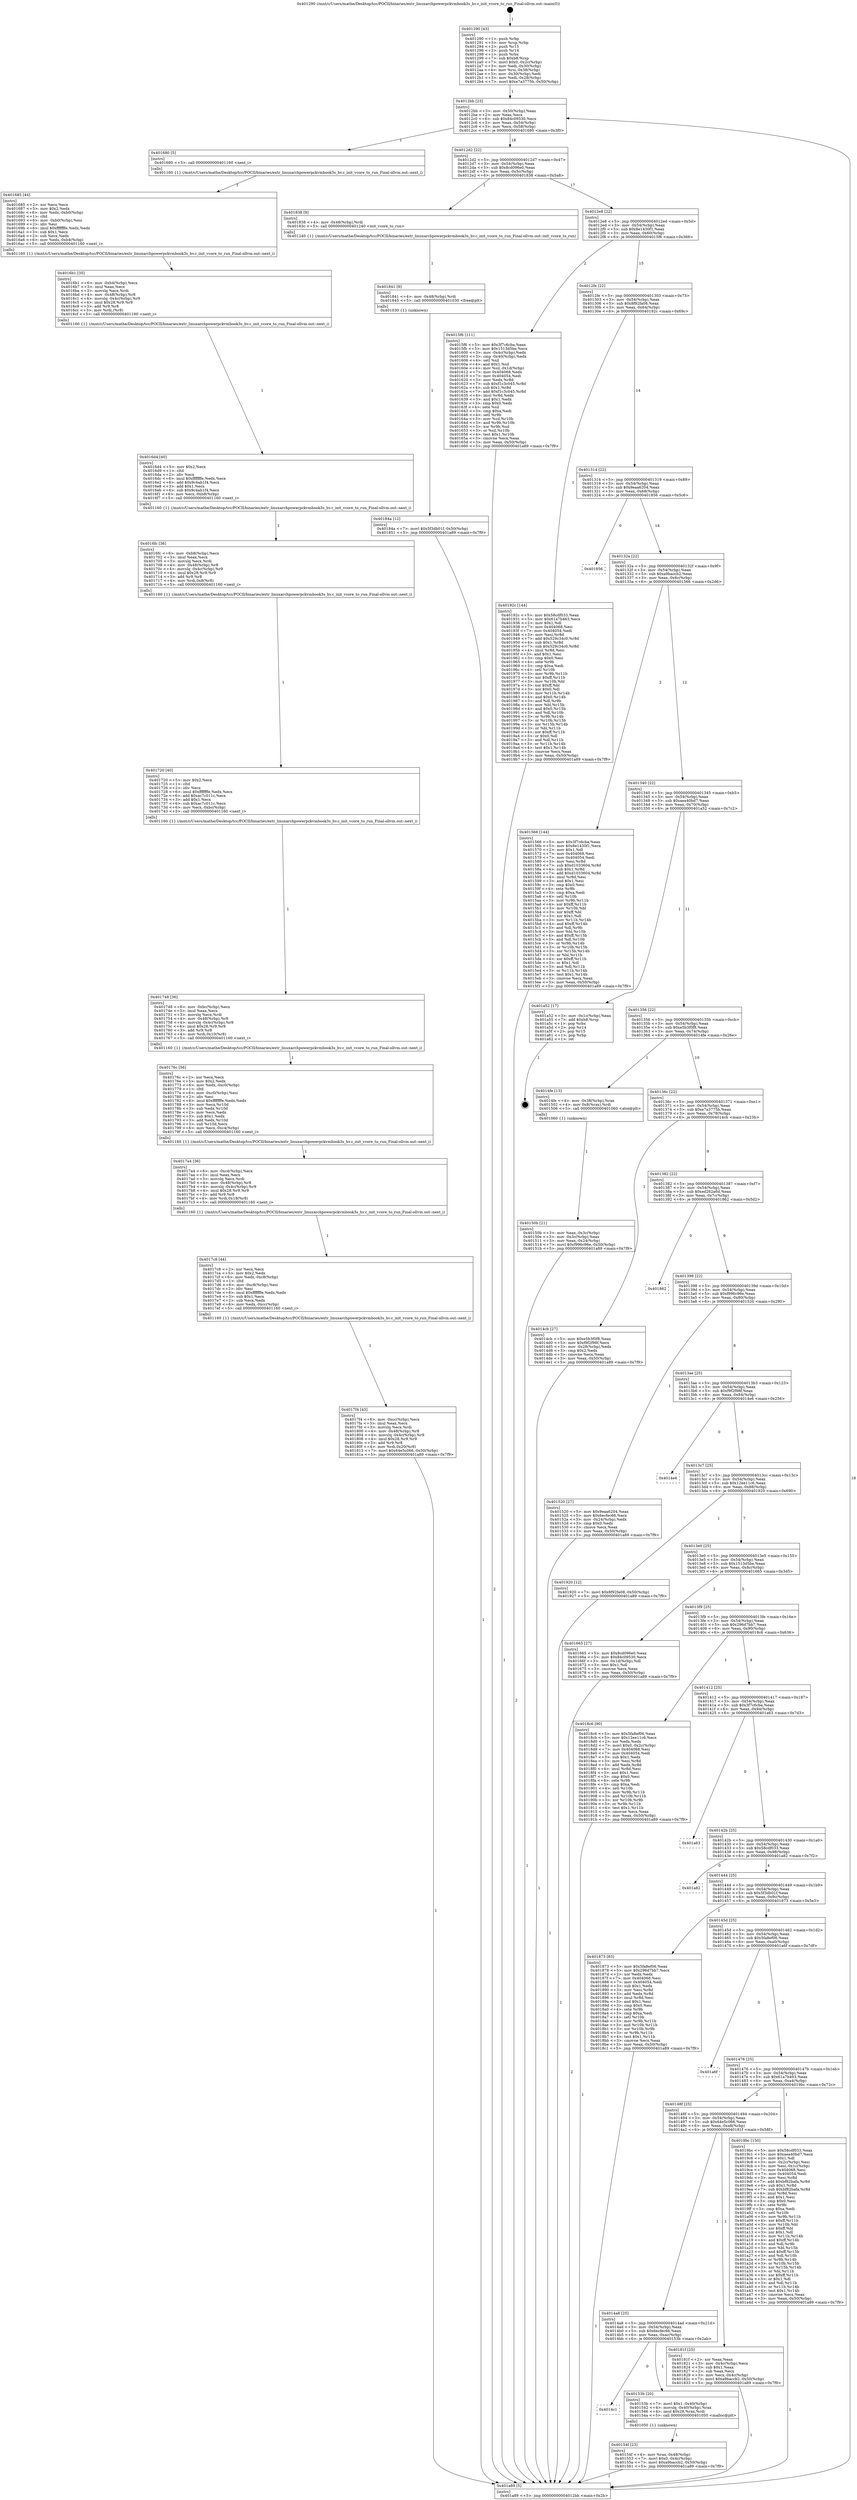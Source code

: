 digraph "0x401290" {
  label = "0x401290 (/mnt/c/Users/mathe/Desktop/tcc/POCII/binaries/extr_linuxarchpowerpckvmbook3s_hv.c_init_vcore_to_run_Final-ollvm.out::main(0))"
  labelloc = "t"
  node[shape=record]

  Entry [label="",width=0.3,height=0.3,shape=circle,fillcolor=black,style=filled]
  "0x4012bb" [label="{
     0x4012bb [23]\l
     | [instrs]\l
     &nbsp;&nbsp;0x4012bb \<+3\>: mov -0x50(%rbp),%eax\l
     &nbsp;&nbsp;0x4012be \<+2\>: mov %eax,%ecx\l
     &nbsp;&nbsp;0x4012c0 \<+6\>: sub $0x84c09530,%ecx\l
     &nbsp;&nbsp;0x4012c6 \<+3\>: mov %eax,-0x54(%rbp)\l
     &nbsp;&nbsp;0x4012c9 \<+3\>: mov %ecx,-0x58(%rbp)\l
     &nbsp;&nbsp;0x4012cc \<+6\>: je 0000000000401680 \<main+0x3f0\>\l
  }"]
  "0x401680" [label="{
     0x401680 [5]\l
     | [instrs]\l
     &nbsp;&nbsp;0x401680 \<+5\>: call 0000000000401160 \<next_i\>\l
     | [calls]\l
     &nbsp;&nbsp;0x401160 \{1\} (/mnt/c/Users/mathe/Desktop/tcc/POCII/binaries/extr_linuxarchpowerpckvmbook3s_hv.c_init_vcore_to_run_Final-ollvm.out::next_i)\l
  }"]
  "0x4012d2" [label="{
     0x4012d2 [22]\l
     | [instrs]\l
     &nbsp;&nbsp;0x4012d2 \<+5\>: jmp 00000000004012d7 \<main+0x47\>\l
     &nbsp;&nbsp;0x4012d7 \<+3\>: mov -0x54(%rbp),%eax\l
     &nbsp;&nbsp;0x4012da \<+5\>: sub $0x8cd096e0,%eax\l
     &nbsp;&nbsp;0x4012df \<+3\>: mov %eax,-0x5c(%rbp)\l
     &nbsp;&nbsp;0x4012e2 \<+6\>: je 0000000000401838 \<main+0x5a8\>\l
  }"]
  Exit [label="",width=0.3,height=0.3,shape=circle,fillcolor=black,style=filled,peripheries=2]
  "0x401838" [label="{
     0x401838 [9]\l
     | [instrs]\l
     &nbsp;&nbsp;0x401838 \<+4\>: mov -0x48(%rbp),%rdi\l
     &nbsp;&nbsp;0x40183c \<+5\>: call 0000000000401240 \<init_vcore_to_run\>\l
     | [calls]\l
     &nbsp;&nbsp;0x401240 \{1\} (/mnt/c/Users/mathe/Desktop/tcc/POCII/binaries/extr_linuxarchpowerpckvmbook3s_hv.c_init_vcore_to_run_Final-ollvm.out::init_vcore_to_run)\l
  }"]
  "0x4012e8" [label="{
     0x4012e8 [22]\l
     | [instrs]\l
     &nbsp;&nbsp;0x4012e8 \<+5\>: jmp 00000000004012ed \<main+0x5d\>\l
     &nbsp;&nbsp;0x4012ed \<+3\>: mov -0x54(%rbp),%eax\l
     &nbsp;&nbsp;0x4012f0 \<+5\>: sub $0x8e1430f1,%eax\l
     &nbsp;&nbsp;0x4012f5 \<+3\>: mov %eax,-0x60(%rbp)\l
     &nbsp;&nbsp;0x4012f8 \<+6\>: je 00000000004015f6 \<main+0x366\>\l
  }"]
  "0x40184a" [label="{
     0x40184a [12]\l
     | [instrs]\l
     &nbsp;&nbsp;0x40184a \<+7\>: movl $0x5f3db01f,-0x50(%rbp)\l
     &nbsp;&nbsp;0x401851 \<+5\>: jmp 0000000000401a89 \<main+0x7f9\>\l
  }"]
  "0x4015f6" [label="{
     0x4015f6 [111]\l
     | [instrs]\l
     &nbsp;&nbsp;0x4015f6 \<+5\>: mov $0x3f7c6cba,%eax\l
     &nbsp;&nbsp;0x4015fb \<+5\>: mov $0x1513d5be,%ecx\l
     &nbsp;&nbsp;0x401600 \<+3\>: mov -0x4c(%rbp),%edx\l
     &nbsp;&nbsp;0x401603 \<+3\>: cmp -0x40(%rbp),%edx\l
     &nbsp;&nbsp;0x401606 \<+4\>: setl %sil\l
     &nbsp;&nbsp;0x40160a \<+4\>: and $0x1,%sil\l
     &nbsp;&nbsp;0x40160e \<+4\>: mov %sil,-0x1d(%rbp)\l
     &nbsp;&nbsp;0x401612 \<+7\>: mov 0x404068,%edx\l
     &nbsp;&nbsp;0x401619 \<+7\>: mov 0x404054,%edi\l
     &nbsp;&nbsp;0x401620 \<+3\>: mov %edx,%r8d\l
     &nbsp;&nbsp;0x401623 \<+7\>: sub $0xf1c3c045,%r8d\l
     &nbsp;&nbsp;0x40162a \<+4\>: sub $0x1,%r8d\l
     &nbsp;&nbsp;0x40162e \<+7\>: add $0xf1c3c045,%r8d\l
     &nbsp;&nbsp;0x401635 \<+4\>: imul %r8d,%edx\l
     &nbsp;&nbsp;0x401639 \<+3\>: and $0x1,%edx\l
     &nbsp;&nbsp;0x40163c \<+3\>: cmp $0x0,%edx\l
     &nbsp;&nbsp;0x40163f \<+4\>: sete %sil\l
     &nbsp;&nbsp;0x401643 \<+3\>: cmp $0xa,%edi\l
     &nbsp;&nbsp;0x401646 \<+4\>: setl %r9b\l
     &nbsp;&nbsp;0x40164a \<+3\>: mov %sil,%r10b\l
     &nbsp;&nbsp;0x40164d \<+3\>: and %r9b,%r10b\l
     &nbsp;&nbsp;0x401650 \<+3\>: xor %r9b,%sil\l
     &nbsp;&nbsp;0x401653 \<+3\>: or %sil,%r10b\l
     &nbsp;&nbsp;0x401656 \<+4\>: test $0x1,%r10b\l
     &nbsp;&nbsp;0x40165a \<+3\>: cmovne %ecx,%eax\l
     &nbsp;&nbsp;0x40165d \<+3\>: mov %eax,-0x50(%rbp)\l
     &nbsp;&nbsp;0x401660 \<+5\>: jmp 0000000000401a89 \<main+0x7f9\>\l
  }"]
  "0x4012fe" [label="{
     0x4012fe [22]\l
     | [instrs]\l
     &nbsp;&nbsp;0x4012fe \<+5\>: jmp 0000000000401303 \<main+0x73\>\l
     &nbsp;&nbsp;0x401303 \<+3\>: mov -0x54(%rbp),%eax\l
     &nbsp;&nbsp;0x401306 \<+5\>: sub $0x8f92fa08,%eax\l
     &nbsp;&nbsp;0x40130b \<+3\>: mov %eax,-0x64(%rbp)\l
     &nbsp;&nbsp;0x40130e \<+6\>: je 000000000040192c \<main+0x69c\>\l
  }"]
  "0x401841" [label="{
     0x401841 [9]\l
     | [instrs]\l
     &nbsp;&nbsp;0x401841 \<+4\>: mov -0x48(%rbp),%rdi\l
     &nbsp;&nbsp;0x401845 \<+5\>: call 0000000000401030 \<free@plt\>\l
     | [calls]\l
     &nbsp;&nbsp;0x401030 \{1\} (unknown)\l
  }"]
  "0x40192c" [label="{
     0x40192c [144]\l
     | [instrs]\l
     &nbsp;&nbsp;0x40192c \<+5\>: mov $0x58cdf033,%eax\l
     &nbsp;&nbsp;0x401931 \<+5\>: mov $0x61a7b463,%ecx\l
     &nbsp;&nbsp;0x401936 \<+2\>: mov $0x1,%dl\l
     &nbsp;&nbsp;0x401938 \<+7\>: mov 0x404068,%esi\l
     &nbsp;&nbsp;0x40193f \<+7\>: mov 0x404054,%edi\l
     &nbsp;&nbsp;0x401946 \<+3\>: mov %esi,%r8d\l
     &nbsp;&nbsp;0x401949 \<+7\>: add $0x529c34c0,%r8d\l
     &nbsp;&nbsp;0x401950 \<+4\>: sub $0x1,%r8d\l
     &nbsp;&nbsp;0x401954 \<+7\>: sub $0x529c34c0,%r8d\l
     &nbsp;&nbsp;0x40195b \<+4\>: imul %r8d,%esi\l
     &nbsp;&nbsp;0x40195f \<+3\>: and $0x1,%esi\l
     &nbsp;&nbsp;0x401962 \<+3\>: cmp $0x0,%esi\l
     &nbsp;&nbsp;0x401965 \<+4\>: sete %r9b\l
     &nbsp;&nbsp;0x401969 \<+3\>: cmp $0xa,%edi\l
     &nbsp;&nbsp;0x40196c \<+4\>: setl %r10b\l
     &nbsp;&nbsp;0x401970 \<+3\>: mov %r9b,%r11b\l
     &nbsp;&nbsp;0x401973 \<+4\>: xor $0xff,%r11b\l
     &nbsp;&nbsp;0x401977 \<+3\>: mov %r10b,%bl\l
     &nbsp;&nbsp;0x40197a \<+3\>: xor $0xff,%bl\l
     &nbsp;&nbsp;0x40197d \<+3\>: xor $0x0,%dl\l
     &nbsp;&nbsp;0x401980 \<+3\>: mov %r11b,%r14b\l
     &nbsp;&nbsp;0x401983 \<+4\>: and $0x0,%r14b\l
     &nbsp;&nbsp;0x401987 \<+3\>: and %dl,%r9b\l
     &nbsp;&nbsp;0x40198a \<+3\>: mov %bl,%r15b\l
     &nbsp;&nbsp;0x40198d \<+4\>: and $0x0,%r15b\l
     &nbsp;&nbsp;0x401991 \<+3\>: and %dl,%r10b\l
     &nbsp;&nbsp;0x401994 \<+3\>: or %r9b,%r14b\l
     &nbsp;&nbsp;0x401997 \<+3\>: or %r10b,%r15b\l
     &nbsp;&nbsp;0x40199a \<+3\>: xor %r15b,%r14b\l
     &nbsp;&nbsp;0x40199d \<+3\>: or %bl,%r11b\l
     &nbsp;&nbsp;0x4019a0 \<+4\>: xor $0xff,%r11b\l
     &nbsp;&nbsp;0x4019a4 \<+3\>: or $0x0,%dl\l
     &nbsp;&nbsp;0x4019a7 \<+3\>: and %dl,%r11b\l
     &nbsp;&nbsp;0x4019aa \<+3\>: or %r11b,%r14b\l
     &nbsp;&nbsp;0x4019ad \<+4\>: test $0x1,%r14b\l
     &nbsp;&nbsp;0x4019b1 \<+3\>: cmovne %ecx,%eax\l
     &nbsp;&nbsp;0x4019b4 \<+3\>: mov %eax,-0x50(%rbp)\l
     &nbsp;&nbsp;0x4019b7 \<+5\>: jmp 0000000000401a89 \<main+0x7f9\>\l
  }"]
  "0x401314" [label="{
     0x401314 [22]\l
     | [instrs]\l
     &nbsp;&nbsp;0x401314 \<+5\>: jmp 0000000000401319 \<main+0x89\>\l
     &nbsp;&nbsp;0x401319 \<+3\>: mov -0x54(%rbp),%eax\l
     &nbsp;&nbsp;0x40131c \<+5\>: sub $0x9eaa6204,%eax\l
     &nbsp;&nbsp;0x401321 \<+3\>: mov %eax,-0x68(%rbp)\l
     &nbsp;&nbsp;0x401324 \<+6\>: je 0000000000401856 \<main+0x5c6\>\l
  }"]
  "0x4017f4" [label="{
     0x4017f4 [43]\l
     | [instrs]\l
     &nbsp;&nbsp;0x4017f4 \<+6\>: mov -0xcc(%rbp),%ecx\l
     &nbsp;&nbsp;0x4017fa \<+3\>: imul %eax,%ecx\l
     &nbsp;&nbsp;0x4017fd \<+3\>: movslq %ecx,%rdi\l
     &nbsp;&nbsp;0x401800 \<+4\>: mov -0x48(%rbp),%r8\l
     &nbsp;&nbsp;0x401804 \<+4\>: movslq -0x4c(%rbp),%r9\l
     &nbsp;&nbsp;0x401808 \<+4\>: imul $0x28,%r9,%r9\l
     &nbsp;&nbsp;0x40180c \<+3\>: add %r9,%r8\l
     &nbsp;&nbsp;0x40180f \<+4\>: mov %rdi,0x20(%r8)\l
     &nbsp;&nbsp;0x401813 \<+7\>: movl $0x64e5c066,-0x50(%rbp)\l
     &nbsp;&nbsp;0x40181a \<+5\>: jmp 0000000000401a89 \<main+0x7f9\>\l
  }"]
  "0x401856" [label="{
     0x401856\l
  }", style=dashed]
  "0x40132a" [label="{
     0x40132a [22]\l
     | [instrs]\l
     &nbsp;&nbsp;0x40132a \<+5\>: jmp 000000000040132f \<main+0x9f\>\l
     &nbsp;&nbsp;0x40132f \<+3\>: mov -0x54(%rbp),%eax\l
     &nbsp;&nbsp;0x401332 \<+5\>: sub $0xa9baccb2,%eax\l
     &nbsp;&nbsp;0x401337 \<+3\>: mov %eax,-0x6c(%rbp)\l
     &nbsp;&nbsp;0x40133a \<+6\>: je 0000000000401566 \<main+0x2d6\>\l
  }"]
  "0x4017c8" [label="{
     0x4017c8 [44]\l
     | [instrs]\l
     &nbsp;&nbsp;0x4017c8 \<+2\>: xor %ecx,%ecx\l
     &nbsp;&nbsp;0x4017ca \<+5\>: mov $0x2,%edx\l
     &nbsp;&nbsp;0x4017cf \<+6\>: mov %edx,-0xc8(%rbp)\l
     &nbsp;&nbsp;0x4017d5 \<+1\>: cltd\l
     &nbsp;&nbsp;0x4017d6 \<+6\>: mov -0xc8(%rbp),%esi\l
     &nbsp;&nbsp;0x4017dc \<+2\>: idiv %esi\l
     &nbsp;&nbsp;0x4017de \<+6\>: imul $0xfffffffe,%edx,%edx\l
     &nbsp;&nbsp;0x4017e4 \<+3\>: sub $0x1,%ecx\l
     &nbsp;&nbsp;0x4017e7 \<+2\>: sub %ecx,%edx\l
     &nbsp;&nbsp;0x4017e9 \<+6\>: mov %edx,-0xcc(%rbp)\l
     &nbsp;&nbsp;0x4017ef \<+5\>: call 0000000000401160 \<next_i\>\l
     | [calls]\l
     &nbsp;&nbsp;0x401160 \{1\} (/mnt/c/Users/mathe/Desktop/tcc/POCII/binaries/extr_linuxarchpowerpckvmbook3s_hv.c_init_vcore_to_run_Final-ollvm.out::next_i)\l
  }"]
  "0x401566" [label="{
     0x401566 [144]\l
     | [instrs]\l
     &nbsp;&nbsp;0x401566 \<+5\>: mov $0x3f7c6cba,%eax\l
     &nbsp;&nbsp;0x40156b \<+5\>: mov $0x8e1430f1,%ecx\l
     &nbsp;&nbsp;0x401570 \<+2\>: mov $0x1,%dl\l
     &nbsp;&nbsp;0x401572 \<+7\>: mov 0x404068,%esi\l
     &nbsp;&nbsp;0x401579 \<+7\>: mov 0x404054,%edi\l
     &nbsp;&nbsp;0x401580 \<+3\>: mov %esi,%r8d\l
     &nbsp;&nbsp;0x401583 \<+7\>: sub $0xd1033604,%r8d\l
     &nbsp;&nbsp;0x40158a \<+4\>: sub $0x1,%r8d\l
     &nbsp;&nbsp;0x40158e \<+7\>: add $0xd1033604,%r8d\l
     &nbsp;&nbsp;0x401595 \<+4\>: imul %r8d,%esi\l
     &nbsp;&nbsp;0x401599 \<+3\>: and $0x1,%esi\l
     &nbsp;&nbsp;0x40159c \<+3\>: cmp $0x0,%esi\l
     &nbsp;&nbsp;0x40159f \<+4\>: sete %r9b\l
     &nbsp;&nbsp;0x4015a3 \<+3\>: cmp $0xa,%edi\l
     &nbsp;&nbsp;0x4015a6 \<+4\>: setl %r10b\l
     &nbsp;&nbsp;0x4015aa \<+3\>: mov %r9b,%r11b\l
     &nbsp;&nbsp;0x4015ad \<+4\>: xor $0xff,%r11b\l
     &nbsp;&nbsp;0x4015b1 \<+3\>: mov %r10b,%bl\l
     &nbsp;&nbsp;0x4015b4 \<+3\>: xor $0xff,%bl\l
     &nbsp;&nbsp;0x4015b7 \<+3\>: xor $0x1,%dl\l
     &nbsp;&nbsp;0x4015ba \<+3\>: mov %r11b,%r14b\l
     &nbsp;&nbsp;0x4015bd \<+4\>: and $0xff,%r14b\l
     &nbsp;&nbsp;0x4015c1 \<+3\>: and %dl,%r9b\l
     &nbsp;&nbsp;0x4015c4 \<+3\>: mov %bl,%r15b\l
     &nbsp;&nbsp;0x4015c7 \<+4\>: and $0xff,%r15b\l
     &nbsp;&nbsp;0x4015cb \<+3\>: and %dl,%r10b\l
     &nbsp;&nbsp;0x4015ce \<+3\>: or %r9b,%r14b\l
     &nbsp;&nbsp;0x4015d1 \<+3\>: or %r10b,%r15b\l
     &nbsp;&nbsp;0x4015d4 \<+3\>: xor %r15b,%r14b\l
     &nbsp;&nbsp;0x4015d7 \<+3\>: or %bl,%r11b\l
     &nbsp;&nbsp;0x4015da \<+4\>: xor $0xff,%r11b\l
     &nbsp;&nbsp;0x4015de \<+3\>: or $0x1,%dl\l
     &nbsp;&nbsp;0x4015e1 \<+3\>: and %dl,%r11b\l
     &nbsp;&nbsp;0x4015e4 \<+3\>: or %r11b,%r14b\l
     &nbsp;&nbsp;0x4015e7 \<+4\>: test $0x1,%r14b\l
     &nbsp;&nbsp;0x4015eb \<+3\>: cmovne %ecx,%eax\l
     &nbsp;&nbsp;0x4015ee \<+3\>: mov %eax,-0x50(%rbp)\l
     &nbsp;&nbsp;0x4015f1 \<+5\>: jmp 0000000000401a89 \<main+0x7f9\>\l
  }"]
  "0x401340" [label="{
     0x401340 [22]\l
     | [instrs]\l
     &nbsp;&nbsp;0x401340 \<+5\>: jmp 0000000000401345 \<main+0xb5\>\l
     &nbsp;&nbsp;0x401345 \<+3\>: mov -0x54(%rbp),%eax\l
     &nbsp;&nbsp;0x401348 \<+5\>: sub $0xaea40bd7,%eax\l
     &nbsp;&nbsp;0x40134d \<+3\>: mov %eax,-0x70(%rbp)\l
     &nbsp;&nbsp;0x401350 \<+6\>: je 0000000000401a52 \<main+0x7c2\>\l
  }"]
  "0x4017a4" [label="{
     0x4017a4 [36]\l
     | [instrs]\l
     &nbsp;&nbsp;0x4017a4 \<+6\>: mov -0xc4(%rbp),%ecx\l
     &nbsp;&nbsp;0x4017aa \<+3\>: imul %eax,%ecx\l
     &nbsp;&nbsp;0x4017ad \<+3\>: movslq %ecx,%rdi\l
     &nbsp;&nbsp;0x4017b0 \<+4\>: mov -0x48(%rbp),%r8\l
     &nbsp;&nbsp;0x4017b4 \<+4\>: movslq -0x4c(%rbp),%r9\l
     &nbsp;&nbsp;0x4017b8 \<+4\>: imul $0x28,%r9,%r9\l
     &nbsp;&nbsp;0x4017bc \<+3\>: add %r9,%r8\l
     &nbsp;&nbsp;0x4017bf \<+4\>: mov %rdi,0x18(%r8)\l
     &nbsp;&nbsp;0x4017c3 \<+5\>: call 0000000000401160 \<next_i\>\l
     | [calls]\l
     &nbsp;&nbsp;0x401160 \{1\} (/mnt/c/Users/mathe/Desktop/tcc/POCII/binaries/extr_linuxarchpowerpckvmbook3s_hv.c_init_vcore_to_run_Final-ollvm.out::next_i)\l
  }"]
  "0x401a52" [label="{
     0x401a52 [17]\l
     | [instrs]\l
     &nbsp;&nbsp;0x401a52 \<+3\>: mov -0x1c(%rbp),%eax\l
     &nbsp;&nbsp;0x401a55 \<+7\>: add $0xb8,%rsp\l
     &nbsp;&nbsp;0x401a5c \<+1\>: pop %rbx\l
     &nbsp;&nbsp;0x401a5d \<+2\>: pop %r14\l
     &nbsp;&nbsp;0x401a5f \<+2\>: pop %r15\l
     &nbsp;&nbsp;0x401a61 \<+1\>: pop %rbp\l
     &nbsp;&nbsp;0x401a62 \<+1\>: ret\l
  }"]
  "0x401356" [label="{
     0x401356 [22]\l
     | [instrs]\l
     &nbsp;&nbsp;0x401356 \<+5\>: jmp 000000000040135b \<main+0xcb\>\l
     &nbsp;&nbsp;0x40135b \<+3\>: mov -0x54(%rbp),%eax\l
     &nbsp;&nbsp;0x40135e \<+5\>: sub $0xe5b3f0f8,%eax\l
     &nbsp;&nbsp;0x401363 \<+3\>: mov %eax,-0x74(%rbp)\l
     &nbsp;&nbsp;0x401366 \<+6\>: je 00000000004014fe \<main+0x26e\>\l
  }"]
  "0x40176c" [label="{
     0x40176c [56]\l
     | [instrs]\l
     &nbsp;&nbsp;0x40176c \<+2\>: xor %ecx,%ecx\l
     &nbsp;&nbsp;0x40176e \<+5\>: mov $0x2,%edx\l
     &nbsp;&nbsp;0x401773 \<+6\>: mov %edx,-0xc0(%rbp)\l
     &nbsp;&nbsp;0x401779 \<+1\>: cltd\l
     &nbsp;&nbsp;0x40177a \<+6\>: mov -0xc0(%rbp),%esi\l
     &nbsp;&nbsp;0x401780 \<+2\>: idiv %esi\l
     &nbsp;&nbsp;0x401782 \<+6\>: imul $0xfffffffe,%edx,%edx\l
     &nbsp;&nbsp;0x401788 \<+3\>: mov %ecx,%r10d\l
     &nbsp;&nbsp;0x40178b \<+3\>: sub %edx,%r10d\l
     &nbsp;&nbsp;0x40178e \<+2\>: mov %ecx,%edx\l
     &nbsp;&nbsp;0x401790 \<+3\>: sub $0x1,%edx\l
     &nbsp;&nbsp;0x401793 \<+3\>: add %edx,%r10d\l
     &nbsp;&nbsp;0x401796 \<+3\>: sub %r10d,%ecx\l
     &nbsp;&nbsp;0x401799 \<+6\>: mov %ecx,-0xc4(%rbp)\l
     &nbsp;&nbsp;0x40179f \<+5\>: call 0000000000401160 \<next_i\>\l
     | [calls]\l
     &nbsp;&nbsp;0x401160 \{1\} (/mnt/c/Users/mathe/Desktop/tcc/POCII/binaries/extr_linuxarchpowerpckvmbook3s_hv.c_init_vcore_to_run_Final-ollvm.out::next_i)\l
  }"]
  "0x4014fe" [label="{
     0x4014fe [13]\l
     | [instrs]\l
     &nbsp;&nbsp;0x4014fe \<+4\>: mov -0x38(%rbp),%rax\l
     &nbsp;&nbsp;0x401502 \<+4\>: mov 0x8(%rax),%rdi\l
     &nbsp;&nbsp;0x401506 \<+5\>: call 0000000000401060 \<atoi@plt\>\l
     | [calls]\l
     &nbsp;&nbsp;0x401060 \{1\} (unknown)\l
  }"]
  "0x40136c" [label="{
     0x40136c [22]\l
     | [instrs]\l
     &nbsp;&nbsp;0x40136c \<+5\>: jmp 0000000000401371 \<main+0xe1\>\l
     &nbsp;&nbsp;0x401371 \<+3\>: mov -0x54(%rbp),%eax\l
     &nbsp;&nbsp;0x401374 \<+5\>: sub $0xe7a3775b,%eax\l
     &nbsp;&nbsp;0x401379 \<+3\>: mov %eax,-0x78(%rbp)\l
     &nbsp;&nbsp;0x40137c \<+6\>: je 00000000004014cb \<main+0x23b\>\l
  }"]
  "0x401748" [label="{
     0x401748 [36]\l
     | [instrs]\l
     &nbsp;&nbsp;0x401748 \<+6\>: mov -0xbc(%rbp),%ecx\l
     &nbsp;&nbsp;0x40174e \<+3\>: imul %eax,%ecx\l
     &nbsp;&nbsp;0x401751 \<+3\>: movslq %ecx,%rdi\l
     &nbsp;&nbsp;0x401754 \<+4\>: mov -0x48(%rbp),%r8\l
     &nbsp;&nbsp;0x401758 \<+4\>: movslq -0x4c(%rbp),%r9\l
     &nbsp;&nbsp;0x40175c \<+4\>: imul $0x28,%r9,%r9\l
     &nbsp;&nbsp;0x401760 \<+3\>: add %r9,%r8\l
     &nbsp;&nbsp;0x401763 \<+4\>: mov %rdi,0x10(%r8)\l
     &nbsp;&nbsp;0x401767 \<+5\>: call 0000000000401160 \<next_i\>\l
     | [calls]\l
     &nbsp;&nbsp;0x401160 \{1\} (/mnt/c/Users/mathe/Desktop/tcc/POCII/binaries/extr_linuxarchpowerpckvmbook3s_hv.c_init_vcore_to_run_Final-ollvm.out::next_i)\l
  }"]
  "0x4014cb" [label="{
     0x4014cb [27]\l
     | [instrs]\l
     &nbsp;&nbsp;0x4014cb \<+5\>: mov $0xe5b3f0f8,%eax\l
     &nbsp;&nbsp;0x4014d0 \<+5\>: mov $0xf9f2f98f,%ecx\l
     &nbsp;&nbsp;0x4014d5 \<+3\>: mov -0x28(%rbp),%edx\l
     &nbsp;&nbsp;0x4014d8 \<+3\>: cmp $0x2,%edx\l
     &nbsp;&nbsp;0x4014db \<+3\>: cmovne %ecx,%eax\l
     &nbsp;&nbsp;0x4014de \<+3\>: mov %eax,-0x50(%rbp)\l
     &nbsp;&nbsp;0x4014e1 \<+5\>: jmp 0000000000401a89 \<main+0x7f9\>\l
  }"]
  "0x401382" [label="{
     0x401382 [22]\l
     | [instrs]\l
     &nbsp;&nbsp;0x401382 \<+5\>: jmp 0000000000401387 \<main+0xf7\>\l
     &nbsp;&nbsp;0x401387 \<+3\>: mov -0x54(%rbp),%eax\l
     &nbsp;&nbsp;0x40138a \<+5\>: sub $0xed262a6d,%eax\l
     &nbsp;&nbsp;0x40138f \<+3\>: mov %eax,-0x7c(%rbp)\l
     &nbsp;&nbsp;0x401392 \<+6\>: je 0000000000401862 \<main+0x5d2\>\l
  }"]
  "0x401a89" [label="{
     0x401a89 [5]\l
     | [instrs]\l
     &nbsp;&nbsp;0x401a89 \<+5\>: jmp 00000000004012bb \<main+0x2b\>\l
  }"]
  "0x401290" [label="{
     0x401290 [43]\l
     | [instrs]\l
     &nbsp;&nbsp;0x401290 \<+1\>: push %rbp\l
     &nbsp;&nbsp;0x401291 \<+3\>: mov %rsp,%rbp\l
     &nbsp;&nbsp;0x401294 \<+2\>: push %r15\l
     &nbsp;&nbsp;0x401296 \<+2\>: push %r14\l
     &nbsp;&nbsp;0x401298 \<+1\>: push %rbx\l
     &nbsp;&nbsp;0x401299 \<+7\>: sub $0xb8,%rsp\l
     &nbsp;&nbsp;0x4012a0 \<+7\>: movl $0x0,-0x2c(%rbp)\l
     &nbsp;&nbsp;0x4012a7 \<+3\>: mov %edi,-0x30(%rbp)\l
     &nbsp;&nbsp;0x4012aa \<+4\>: mov %rsi,-0x38(%rbp)\l
     &nbsp;&nbsp;0x4012ae \<+3\>: mov -0x30(%rbp),%edi\l
     &nbsp;&nbsp;0x4012b1 \<+3\>: mov %edi,-0x28(%rbp)\l
     &nbsp;&nbsp;0x4012b4 \<+7\>: movl $0xe7a3775b,-0x50(%rbp)\l
  }"]
  "0x40150b" [label="{
     0x40150b [21]\l
     | [instrs]\l
     &nbsp;&nbsp;0x40150b \<+3\>: mov %eax,-0x3c(%rbp)\l
     &nbsp;&nbsp;0x40150e \<+3\>: mov -0x3c(%rbp),%eax\l
     &nbsp;&nbsp;0x401511 \<+3\>: mov %eax,-0x24(%rbp)\l
     &nbsp;&nbsp;0x401514 \<+7\>: movl $0xf996c96e,-0x50(%rbp)\l
     &nbsp;&nbsp;0x40151b \<+5\>: jmp 0000000000401a89 \<main+0x7f9\>\l
  }"]
  "0x401720" [label="{
     0x401720 [40]\l
     | [instrs]\l
     &nbsp;&nbsp;0x401720 \<+5\>: mov $0x2,%ecx\l
     &nbsp;&nbsp;0x401725 \<+1\>: cltd\l
     &nbsp;&nbsp;0x401726 \<+2\>: idiv %ecx\l
     &nbsp;&nbsp;0x401728 \<+6\>: imul $0xfffffffe,%edx,%ecx\l
     &nbsp;&nbsp;0x40172e \<+6\>: add $0xac7c011c,%ecx\l
     &nbsp;&nbsp;0x401734 \<+3\>: add $0x1,%ecx\l
     &nbsp;&nbsp;0x401737 \<+6\>: sub $0xac7c011c,%ecx\l
     &nbsp;&nbsp;0x40173d \<+6\>: mov %ecx,-0xbc(%rbp)\l
     &nbsp;&nbsp;0x401743 \<+5\>: call 0000000000401160 \<next_i\>\l
     | [calls]\l
     &nbsp;&nbsp;0x401160 \{1\} (/mnt/c/Users/mathe/Desktop/tcc/POCII/binaries/extr_linuxarchpowerpckvmbook3s_hv.c_init_vcore_to_run_Final-ollvm.out::next_i)\l
  }"]
  "0x401862" [label="{
     0x401862\l
  }", style=dashed]
  "0x401398" [label="{
     0x401398 [22]\l
     | [instrs]\l
     &nbsp;&nbsp;0x401398 \<+5\>: jmp 000000000040139d \<main+0x10d\>\l
     &nbsp;&nbsp;0x40139d \<+3\>: mov -0x54(%rbp),%eax\l
     &nbsp;&nbsp;0x4013a0 \<+5\>: sub $0xf996c96e,%eax\l
     &nbsp;&nbsp;0x4013a5 \<+3\>: mov %eax,-0x80(%rbp)\l
     &nbsp;&nbsp;0x4013a8 \<+6\>: je 0000000000401520 \<main+0x290\>\l
  }"]
  "0x4016fc" [label="{
     0x4016fc [36]\l
     | [instrs]\l
     &nbsp;&nbsp;0x4016fc \<+6\>: mov -0xb8(%rbp),%ecx\l
     &nbsp;&nbsp;0x401702 \<+3\>: imul %eax,%ecx\l
     &nbsp;&nbsp;0x401705 \<+3\>: movslq %ecx,%rdi\l
     &nbsp;&nbsp;0x401708 \<+4\>: mov -0x48(%rbp),%r8\l
     &nbsp;&nbsp;0x40170c \<+4\>: movslq -0x4c(%rbp),%r9\l
     &nbsp;&nbsp;0x401710 \<+4\>: imul $0x28,%r9,%r9\l
     &nbsp;&nbsp;0x401714 \<+3\>: add %r9,%r8\l
     &nbsp;&nbsp;0x401717 \<+4\>: mov %rdi,0x8(%r8)\l
     &nbsp;&nbsp;0x40171b \<+5\>: call 0000000000401160 \<next_i\>\l
     | [calls]\l
     &nbsp;&nbsp;0x401160 \{1\} (/mnt/c/Users/mathe/Desktop/tcc/POCII/binaries/extr_linuxarchpowerpckvmbook3s_hv.c_init_vcore_to_run_Final-ollvm.out::next_i)\l
  }"]
  "0x401520" [label="{
     0x401520 [27]\l
     | [instrs]\l
     &nbsp;&nbsp;0x401520 \<+5\>: mov $0x9eaa6204,%eax\l
     &nbsp;&nbsp;0x401525 \<+5\>: mov $0x6ecfec66,%ecx\l
     &nbsp;&nbsp;0x40152a \<+3\>: mov -0x24(%rbp),%edx\l
     &nbsp;&nbsp;0x40152d \<+3\>: cmp $0x0,%edx\l
     &nbsp;&nbsp;0x401530 \<+3\>: cmove %ecx,%eax\l
     &nbsp;&nbsp;0x401533 \<+3\>: mov %eax,-0x50(%rbp)\l
     &nbsp;&nbsp;0x401536 \<+5\>: jmp 0000000000401a89 \<main+0x7f9\>\l
  }"]
  "0x4013ae" [label="{
     0x4013ae [25]\l
     | [instrs]\l
     &nbsp;&nbsp;0x4013ae \<+5\>: jmp 00000000004013b3 \<main+0x123\>\l
     &nbsp;&nbsp;0x4013b3 \<+3\>: mov -0x54(%rbp),%eax\l
     &nbsp;&nbsp;0x4013b6 \<+5\>: sub $0xf9f2f98f,%eax\l
     &nbsp;&nbsp;0x4013bb \<+6\>: mov %eax,-0x84(%rbp)\l
     &nbsp;&nbsp;0x4013c1 \<+6\>: je 00000000004014e6 \<main+0x256\>\l
  }"]
  "0x4016d4" [label="{
     0x4016d4 [40]\l
     | [instrs]\l
     &nbsp;&nbsp;0x4016d4 \<+5\>: mov $0x2,%ecx\l
     &nbsp;&nbsp;0x4016d9 \<+1\>: cltd\l
     &nbsp;&nbsp;0x4016da \<+2\>: idiv %ecx\l
     &nbsp;&nbsp;0x4016dc \<+6\>: imul $0xfffffffe,%edx,%ecx\l
     &nbsp;&nbsp;0x4016e2 \<+6\>: add $0x9c4ab1f4,%ecx\l
     &nbsp;&nbsp;0x4016e8 \<+3\>: add $0x1,%ecx\l
     &nbsp;&nbsp;0x4016eb \<+6\>: sub $0x9c4ab1f4,%ecx\l
     &nbsp;&nbsp;0x4016f1 \<+6\>: mov %ecx,-0xb8(%rbp)\l
     &nbsp;&nbsp;0x4016f7 \<+5\>: call 0000000000401160 \<next_i\>\l
     | [calls]\l
     &nbsp;&nbsp;0x401160 \{1\} (/mnt/c/Users/mathe/Desktop/tcc/POCII/binaries/extr_linuxarchpowerpckvmbook3s_hv.c_init_vcore_to_run_Final-ollvm.out::next_i)\l
  }"]
  "0x4014e6" [label="{
     0x4014e6\l
  }", style=dashed]
  "0x4013c7" [label="{
     0x4013c7 [25]\l
     | [instrs]\l
     &nbsp;&nbsp;0x4013c7 \<+5\>: jmp 00000000004013cc \<main+0x13c\>\l
     &nbsp;&nbsp;0x4013cc \<+3\>: mov -0x54(%rbp),%eax\l
     &nbsp;&nbsp;0x4013cf \<+5\>: sub $0x12ee11c6,%eax\l
     &nbsp;&nbsp;0x4013d4 \<+6\>: mov %eax,-0x88(%rbp)\l
     &nbsp;&nbsp;0x4013da \<+6\>: je 0000000000401920 \<main+0x690\>\l
  }"]
  "0x4016b1" [label="{
     0x4016b1 [35]\l
     | [instrs]\l
     &nbsp;&nbsp;0x4016b1 \<+6\>: mov -0xb4(%rbp),%ecx\l
     &nbsp;&nbsp;0x4016b7 \<+3\>: imul %eax,%ecx\l
     &nbsp;&nbsp;0x4016ba \<+3\>: movslq %ecx,%rdi\l
     &nbsp;&nbsp;0x4016bd \<+4\>: mov -0x48(%rbp),%r8\l
     &nbsp;&nbsp;0x4016c1 \<+4\>: movslq -0x4c(%rbp),%r9\l
     &nbsp;&nbsp;0x4016c5 \<+4\>: imul $0x28,%r9,%r9\l
     &nbsp;&nbsp;0x4016c9 \<+3\>: add %r9,%r8\l
     &nbsp;&nbsp;0x4016cc \<+3\>: mov %rdi,(%r8)\l
     &nbsp;&nbsp;0x4016cf \<+5\>: call 0000000000401160 \<next_i\>\l
     | [calls]\l
     &nbsp;&nbsp;0x401160 \{1\} (/mnt/c/Users/mathe/Desktop/tcc/POCII/binaries/extr_linuxarchpowerpckvmbook3s_hv.c_init_vcore_to_run_Final-ollvm.out::next_i)\l
  }"]
  "0x401920" [label="{
     0x401920 [12]\l
     | [instrs]\l
     &nbsp;&nbsp;0x401920 \<+7\>: movl $0x8f92fa08,-0x50(%rbp)\l
     &nbsp;&nbsp;0x401927 \<+5\>: jmp 0000000000401a89 \<main+0x7f9\>\l
  }"]
  "0x4013e0" [label="{
     0x4013e0 [25]\l
     | [instrs]\l
     &nbsp;&nbsp;0x4013e0 \<+5\>: jmp 00000000004013e5 \<main+0x155\>\l
     &nbsp;&nbsp;0x4013e5 \<+3\>: mov -0x54(%rbp),%eax\l
     &nbsp;&nbsp;0x4013e8 \<+5\>: sub $0x1513d5be,%eax\l
     &nbsp;&nbsp;0x4013ed \<+6\>: mov %eax,-0x8c(%rbp)\l
     &nbsp;&nbsp;0x4013f3 \<+6\>: je 0000000000401665 \<main+0x3d5\>\l
  }"]
  "0x401685" [label="{
     0x401685 [44]\l
     | [instrs]\l
     &nbsp;&nbsp;0x401685 \<+2\>: xor %ecx,%ecx\l
     &nbsp;&nbsp;0x401687 \<+5\>: mov $0x2,%edx\l
     &nbsp;&nbsp;0x40168c \<+6\>: mov %edx,-0xb0(%rbp)\l
     &nbsp;&nbsp;0x401692 \<+1\>: cltd\l
     &nbsp;&nbsp;0x401693 \<+6\>: mov -0xb0(%rbp),%esi\l
     &nbsp;&nbsp;0x401699 \<+2\>: idiv %esi\l
     &nbsp;&nbsp;0x40169b \<+6\>: imul $0xfffffffe,%edx,%edx\l
     &nbsp;&nbsp;0x4016a1 \<+3\>: sub $0x1,%ecx\l
     &nbsp;&nbsp;0x4016a4 \<+2\>: sub %ecx,%edx\l
     &nbsp;&nbsp;0x4016a6 \<+6\>: mov %edx,-0xb4(%rbp)\l
     &nbsp;&nbsp;0x4016ac \<+5\>: call 0000000000401160 \<next_i\>\l
     | [calls]\l
     &nbsp;&nbsp;0x401160 \{1\} (/mnt/c/Users/mathe/Desktop/tcc/POCII/binaries/extr_linuxarchpowerpckvmbook3s_hv.c_init_vcore_to_run_Final-ollvm.out::next_i)\l
  }"]
  "0x401665" [label="{
     0x401665 [27]\l
     | [instrs]\l
     &nbsp;&nbsp;0x401665 \<+5\>: mov $0x8cd096e0,%eax\l
     &nbsp;&nbsp;0x40166a \<+5\>: mov $0x84c09530,%ecx\l
     &nbsp;&nbsp;0x40166f \<+3\>: mov -0x1d(%rbp),%dl\l
     &nbsp;&nbsp;0x401672 \<+3\>: test $0x1,%dl\l
     &nbsp;&nbsp;0x401675 \<+3\>: cmovne %ecx,%eax\l
     &nbsp;&nbsp;0x401678 \<+3\>: mov %eax,-0x50(%rbp)\l
     &nbsp;&nbsp;0x40167b \<+5\>: jmp 0000000000401a89 \<main+0x7f9\>\l
  }"]
  "0x4013f9" [label="{
     0x4013f9 [25]\l
     | [instrs]\l
     &nbsp;&nbsp;0x4013f9 \<+5\>: jmp 00000000004013fe \<main+0x16e\>\l
     &nbsp;&nbsp;0x4013fe \<+3\>: mov -0x54(%rbp),%eax\l
     &nbsp;&nbsp;0x401401 \<+5\>: sub $0x296d7bb7,%eax\l
     &nbsp;&nbsp;0x401406 \<+6\>: mov %eax,-0x90(%rbp)\l
     &nbsp;&nbsp;0x40140c \<+6\>: je 00000000004018c6 \<main+0x636\>\l
  }"]
  "0x40154f" [label="{
     0x40154f [23]\l
     | [instrs]\l
     &nbsp;&nbsp;0x40154f \<+4\>: mov %rax,-0x48(%rbp)\l
     &nbsp;&nbsp;0x401553 \<+7\>: movl $0x0,-0x4c(%rbp)\l
     &nbsp;&nbsp;0x40155a \<+7\>: movl $0xa9baccb2,-0x50(%rbp)\l
     &nbsp;&nbsp;0x401561 \<+5\>: jmp 0000000000401a89 \<main+0x7f9\>\l
  }"]
  "0x4018c6" [label="{
     0x4018c6 [90]\l
     | [instrs]\l
     &nbsp;&nbsp;0x4018c6 \<+5\>: mov $0x5fa8ef06,%eax\l
     &nbsp;&nbsp;0x4018cb \<+5\>: mov $0x12ee11c6,%ecx\l
     &nbsp;&nbsp;0x4018d0 \<+2\>: xor %edx,%edx\l
     &nbsp;&nbsp;0x4018d2 \<+7\>: movl $0x0,-0x2c(%rbp)\l
     &nbsp;&nbsp;0x4018d9 \<+7\>: mov 0x404068,%esi\l
     &nbsp;&nbsp;0x4018e0 \<+7\>: mov 0x404054,%edi\l
     &nbsp;&nbsp;0x4018e7 \<+3\>: sub $0x1,%edx\l
     &nbsp;&nbsp;0x4018ea \<+3\>: mov %esi,%r8d\l
     &nbsp;&nbsp;0x4018ed \<+3\>: add %edx,%r8d\l
     &nbsp;&nbsp;0x4018f0 \<+4\>: imul %r8d,%esi\l
     &nbsp;&nbsp;0x4018f4 \<+3\>: and $0x1,%esi\l
     &nbsp;&nbsp;0x4018f7 \<+3\>: cmp $0x0,%esi\l
     &nbsp;&nbsp;0x4018fa \<+4\>: sete %r9b\l
     &nbsp;&nbsp;0x4018fe \<+3\>: cmp $0xa,%edi\l
     &nbsp;&nbsp;0x401901 \<+4\>: setl %r10b\l
     &nbsp;&nbsp;0x401905 \<+3\>: mov %r9b,%r11b\l
     &nbsp;&nbsp;0x401908 \<+3\>: and %r10b,%r11b\l
     &nbsp;&nbsp;0x40190b \<+3\>: xor %r10b,%r9b\l
     &nbsp;&nbsp;0x40190e \<+3\>: or %r9b,%r11b\l
     &nbsp;&nbsp;0x401911 \<+4\>: test $0x1,%r11b\l
     &nbsp;&nbsp;0x401915 \<+3\>: cmovne %ecx,%eax\l
     &nbsp;&nbsp;0x401918 \<+3\>: mov %eax,-0x50(%rbp)\l
     &nbsp;&nbsp;0x40191b \<+5\>: jmp 0000000000401a89 \<main+0x7f9\>\l
  }"]
  "0x401412" [label="{
     0x401412 [25]\l
     | [instrs]\l
     &nbsp;&nbsp;0x401412 \<+5\>: jmp 0000000000401417 \<main+0x187\>\l
     &nbsp;&nbsp;0x401417 \<+3\>: mov -0x54(%rbp),%eax\l
     &nbsp;&nbsp;0x40141a \<+5\>: sub $0x3f7c6cba,%eax\l
     &nbsp;&nbsp;0x40141f \<+6\>: mov %eax,-0x94(%rbp)\l
     &nbsp;&nbsp;0x401425 \<+6\>: je 0000000000401a63 \<main+0x7d3\>\l
  }"]
  "0x4014c1" [label="{
     0x4014c1\l
  }", style=dashed]
  "0x401a63" [label="{
     0x401a63\l
  }", style=dashed]
  "0x40142b" [label="{
     0x40142b [25]\l
     | [instrs]\l
     &nbsp;&nbsp;0x40142b \<+5\>: jmp 0000000000401430 \<main+0x1a0\>\l
     &nbsp;&nbsp;0x401430 \<+3\>: mov -0x54(%rbp),%eax\l
     &nbsp;&nbsp;0x401433 \<+5\>: sub $0x58cdf033,%eax\l
     &nbsp;&nbsp;0x401438 \<+6\>: mov %eax,-0x98(%rbp)\l
     &nbsp;&nbsp;0x40143e \<+6\>: je 0000000000401a82 \<main+0x7f2\>\l
  }"]
  "0x40153b" [label="{
     0x40153b [20]\l
     | [instrs]\l
     &nbsp;&nbsp;0x40153b \<+7\>: movl $0x1,-0x40(%rbp)\l
     &nbsp;&nbsp;0x401542 \<+4\>: movslq -0x40(%rbp),%rax\l
     &nbsp;&nbsp;0x401546 \<+4\>: imul $0x28,%rax,%rdi\l
     &nbsp;&nbsp;0x40154a \<+5\>: call 0000000000401050 \<malloc@plt\>\l
     | [calls]\l
     &nbsp;&nbsp;0x401050 \{1\} (unknown)\l
  }"]
  "0x401a82" [label="{
     0x401a82\l
  }", style=dashed]
  "0x401444" [label="{
     0x401444 [25]\l
     | [instrs]\l
     &nbsp;&nbsp;0x401444 \<+5\>: jmp 0000000000401449 \<main+0x1b9\>\l
     &nbsp;&nbsp;0x401449 \<+3\>: mov -0x54(%rbp),%eax\l
     &nbsp;&nbsp;0x40144c \<+5\>: sub $0x5f3db01f,%eax\l
     &nbsp;&nbsp;0x401451 \<+6\>: mov %eax,-0x9c(%rbp)\l
     &nbsp;&nbsp;0x401457 \<+6\>: je 0000000000401873 \<main+0x5e3\>\l
  }"]
  "0x4014a8" [label="{
     0x4014a8 [25]\l
     | [instrs]\l
     &nbsp;&nbsp;0x4014a8 \<+5\>: jmp 00000000004014ad \<main+0x21d\>\l
     &nbsp;&nbsp;0x4014ad \<+3\>: mov -0x54(%rbp),%eax\l
     &nbsp;&nbsp;0x4014b0 \<+5\>: sub $0x6ecfec66,%eax\l
     &nbsp;&nbsp;0x4014b5 \<+6\>: mov %eax,-0xac(%rbp)\l
     &nbsp;&nbsp;0x4014bb \<+6\>: je 000000000040153b \<main+0x2ab\>\l
  }"]
  "0x401873" [label="{
     0x401873 [83]\l
     | [instrs]\l
     &nbsp;&nbsp;0x401873 \<+5\>: mov $0x5fa8ef06,%eax\l
     &nbsp;&nbsp;0x401878 \<+5\>: mov $0x296d7bb7,%ecx\l
     &nbsp;&nbsp;0x40187d \<+2\>: xor %edx,%edx\l
     &nbsp;&nbsp;0x40187f \<+7\>: mov 0x404068,%esi\l
     &nbsp;&nbsp;0x401886 \<+7\>: mov 0x404054,%edi\l
     &nbsp;&nbsp;0x40188d \<+3\>: sub $0x1,%edx\l
     &nbsp;&nbsp;0x401890 \<+3\>: mov %esi,%r8d\l
     &nbsp;&nbsp;0x401893 \<+3\>: add %edx,%r8d\l
     &nbsp;&nbsp;0x401896 \<+4\>: imul %r8d,%esi\l
     &nbsp;&nbsp;0x40189a \<+3\>: and $0x1,%esi\l
     &nbsp;&nbsp;0x40189d \<+3\>: cmp $0x0,%esi\l
     &nbsp;&nbsp;0x4018a0 \<+4\>: sete %r9b\l
     &nbsp;&nbsp;0x4018a4 \<+3\>: cmp $0xa,%edi\l
     &nbsp;&nbsp;0x4018a7 \<+4\>: setl %r10b\l
     &nbsp;&nbsp;0x4018ab \<+3\>: mov %r9b,%r11b\l
     &nbsp;&nbsp;0x4018ae \<+3\>: and %r10b,%r11b\l
     &nbsp;&nbsp;0x4018b1 \<+3\>: xor %r10b,%r9b\l
     &nbsp;&nbsp;0x4018b4 \<+3\>: or %r9b,%r11b\l
     &nbsp;&nbsp;0x4018b7 \<+4\>: test $0x1,%r11b\l
     &nbsp;&nbsp;0x4018bb \<+3\>: cmovne %ecx,%eax\l
     &nbsp;&nbsp;0x4018be \<+3\>: mov %eax,-0x50(%rbp)\l
     &nbsp;&nbsp;0x4018c1 \<+5\>: jmp 0000000000401a89 \<main+0x7f9\>\l
  }"]
  "0x40145d" [label="{
     0x40145d [25]\l
     | [instrs]\l
     &nbsp;&nbsp;0x40145d \<+5\>: jmp 0000000000401462 \<main+0x1d2\>\l
     &nbsp;&nbsp;0x401462 \<+3\>: mov -0x54(%rbp),%eax\l
     &nbsp;&nbsp;0x401465 \<+5\>: sub $0x5fa8ef06,%eax\l
     &nbsp;&nbsp;0x40146a \<+6\>: mov %eax,-0xa0(%rbp)\l
     &nbsp;&nbsp;0x401470 \<+6\>: je 0000000000401a6f \<main+0x7df\>\l
  }"]
  "0x40181f" [label="{
     0x40181f [25]\l
     | [instrs]\l
     &nbsp;&nbsp;0x40181f \<+2\>: xor %eax,%eax\l
     &nbsp;&nbsp;0x401821 \<+3\>: mov -0x4c(%rbp),%ecx\l
     &nbsp;&nbsp;0x401824 \<+3\>: sub $0x1,%eax\l
     &nbsp;&nbsp;0x401827 \<+2\>: sub %eax,%ecx\l
     &nbsp;&nbsp;0x401829 \<+3\>: mov %ecx,-0x4c(%rbp)\l
     &nbsp;&nbsp;0x40182c \<+7\>: movl $0xa9baccb2,-0x50(%rbp)\l
     &nbsp;&nbsp;0x401833 \<+5\>: jmp 0000000000401a89 \<main+0x7f9\>\l
  }"]
  "0x401a6f" [label="{
     0x401a6f\l
  }", style=dashed]
  "0x401476" [label="{
     0x401476 [25]\l
     | [instrs]\l
     &nbsp;&nbsp;0x401476 \<+5\>: jmp 000000000040147b \<main+0x1eb\>\l
     &nbsp;&nbsp;0x40147b \<+3\>: mov -0x54(%rbp),%eax\l
     &nbsp;&nbsp;0x40147e \<+5\>: sub $0x61a7b463,%eax\l
     &nbsp;&nbsp;0x401483 \<+6\>: mov %eax,-0xa4(%rbp)\l
     &nbsp;&nbsp;0x401489 \<+6\>: je 00000000004019bc \<main+0x72c\>\l
  }"]
  "0x40148f" [label="{
     0x40148f [25]\l
     | [instrs]\l
     &nbsp;&nbsp;0x40148f \<+5\>: jmp 0000000000401494 \<main+0x204\>\l
     &nbsp;&nbsp;0x401494 \<+3\>: mov -0x54(%rbp),%eax\l
     &nbsp;&nbsp;0x401497 \<+5\>: sub $0x64e5c066,%eax\l
     &nbsp;&nbsp;0x40149c \<+6\>: mov %eax,-0xa8(%rbp)\l
     &nbsp;&nbsp;0x4014a2 \<+6\>: je 000000000040181f \<main+0x58f\>\l
  }"]
  "0x4019bc" [label="{
     0x4019bc [150]\l
     | [instrs]\l
     &nbsp;&nbsp;0x4019bc \<+5\>: mov $0x58cdf033,%eax\l
     &nbsp;&nbsp;0x4019c1 \<+5\>: mov $0xaea40bd7,%ecx\l
     &nbsp;&nbsp;0x4019c6 \<+2\>: mov $0x1,%dl\l
     &nbsp;&nbsp;0x4019c8 \<+3\>: mov -0x2c(%rbp),%esi\l
     &nbsp;&nbsp;0x4019cb \<+3\>: mov %esi,-0x1c(%rbp)\l
     &nbsp;&nbsp;0x4019ce \<+7\>: mov 0x404068,%esi\l
     &nbsp;&nbsp;0x4019d5 \<+7\>: mov 0x404054,%edi\l
     &nbsp;&nbsp;0x4019dc \<+3\>: mov %esi,%r8d\l
     &nbsp;&nbsp;0x4019df \<+7\>: add $0xbf82bafa,%r8d\l
     &nbsp;&nbsp;0x4019e6 \<+4\>: sub $0x1,%r8d\l
     &nbsp;&nbsp;0x4019ea \<+7\>: sub $0xbf82bafa,%r8d\l
     &nbsp;&nbsp;0x4019f1 \<+4\>: imul %r8d,%esi\l
     &nbsp;&nbsp;0x4019f5 \<+3\>: and $0x1,%esi\l
     &nbsp;&nbsp;0x4019f8 \<+3\>: cmp $0x0,%esi\l
     &nbsp;&nbsp;0x4019fb \<+4\>: sete %r9b\l
     &nbsp;&nbsp;0x4019ff \<+3\>: cmp $0xa,%edi\l
     &nbsp;&nbsp;0x401a02 \<+4\>: setl %r10b\l
     &nbsp;&nbsp;0x401a06 \<+3\>: mov %r9b,%r11b\l
     &nbsp;&nbsp;0x401a09 \<+4\>: xor $0xff,%r11b\l
     &nbsp;&nbsp;0x401a0d \<+3\>: mov %r10b,%bl\l
     &nbsp;&nbsp;0x401a10 \<+3\>: xor $0xff,%bl\l
     &nbsp;&nbsp;0x401a13 \<+3\>: xor $0x1,%dl\l
     &nbsp;&nbsp;0x401a16 \<+3\>: mov %r11b,%r14b\l
     &nbsp;&nbsp;0x401a19 \<+4\>: and $0xff,%r14b\l
     &nbsp;&nbsp;0x401a1d \<+3\>: and %dl,%r9b\l
     &nbsp;&nbsp;0x401a20 \<+3\>: mov %bl,%r15b\l
     &nbsp;&nbsp;0x401a23 \<+4\>: and $0xff,%r15b\l
     &nbsp;&nbsp;0x401a27 \<+3\>: and %dl,%r10b\l
     &nbsp;&nbsp;0x401a2a \<+3\>: or %r9b,%r14b\l
     &nbsp;&nbsp;0x401a2d \<+3\>: or %r10b,%r15b\l
     &nbsp;&nbsp;0x401a30 \<+3\>: xor %r15b,%r14b\l
     &nbsp;&nbsp;0x401a33 \<+3\>: or %bl,%r11b\l
     &nbsp;&nbsp;0x401a36 \<+4\>: xor $0xff,%r11b\l
     &nbsp;&nbsp;0x401a3a \<+3\>: or $0x1,%dl\l
     &nbsp;&nbsp;0x401a3d \<+3\>: and %dl,%r11b\l
     &nbsp;&nbsp;0x401a40 \<+3\>: or %r11b,%r14b\l
     &nbsp;&nbsp;0x401a43 \<+4\>: test $0x1,%r14b\l
     &nbsp;&nbsp;0x401a47 \<+3\>: cmovne %ecx,%eax\l
     &nbsp;&nbsp;0x401a4a \<+3\>: mov %eax,-0x50(%rbp)\l
     &nbsp;&nbsp;0x401a4d \<+5\>: jmp 0000000000401a89 \<main+0x7f9\>\l
  }"]
  Entry -> "0x401290" [label=" 1"]
  "0x4012bb" -> "0x401680" [label=" 1"]
  "0x4012bb" -> "0x4012d2" [label=" 18"]
  "0x401a52" -> Exit [label=" 1"]
  "0x4012d2" -> "0x401838" [label=" 1"]
  "0x4012d2" -> "0x4012e8" [label=" 17"]
  "0x4019bc" -> "0x401a89" [label=" 1"]
  "0x4012e8" -> "0x4015f6" [label=" 2"]
  "0x4012e8" -> "0x4012fe" [label=" 15"]
  "0x40192c" -> "0x401a89" [label=" 1"]
  "0x4012fe" -> "0x40192c" [label=" 1"]
  "0x4012fe" -> "0x401314" [label=" 14"]
  "0x401920" -> "0x401a89" [label=" 1"]
  "0x401314" -> "0x401856" [label=" 0"]
  "0x401314" -> "0x40132a" [label=" 14"]
  "0x4018c6" -> "0x401a89" [label=" 1"]
  "0x40132a" -> "0x401566" [label=" 2"]
  "0x40132a" -> "0x401340" [label=" 12"]
  "0x401873" -> "0x401a89" [label=" 1"]
  "0x401340" -> "0x401a52" [label=" 1"]
  "0x401340" -> "0x401356" [label=" 11"]
  "0x40184a" -> "0x401a89" [label=" 1"]
  "0x401356" -> "0x4014fe" [label=" 1"]
  "0x401356" -> "0x40136c" [label=" 10"]
  "0x401841" -> "0x40184a" [label=" 1"]
  "0x40136c" -> "0x4014cb" [label=" 1"]
  "0x40136c" -> "0x401382" [label=" 9"]
  "0x4014cb" -> "0x401a89" [label=" 1"]
  "0x401290" -> "0x4012bb" [label=" 1"]
  "0x401a89" -> "0x4012bb" [label=" 18"]
  "0x4014fe" -> "0x40150b" [label=" 1"]
  "0x40150b" -> "0x401a89" [label=" 1"]
  "0x401838" -> "0x401841" [label=" 1"]
  "0x401382" -> "0x401862" [label=" 0"]
  "0x401382" -> "0x401398" [label=" 9"]
  "0x40181f" -> "0x401a89" [label=" 1"]
  "0x401398" -> "0x401520" [label=" 1"]
  "0x401398" -> "0x4013ae" [label=" 8"]
  "0x401520" -> "0x401a89" [label=" 1"]
  "0x4017f4" -> "0x401a89" [label=" 1"]
  "0x4013ae" -> "0x4014e6" [label=" 0"]
  "0x4013ae" -> "0x4013c7" [label=" 8"]
  "0x4017c8" -> "0x4017f4" [label=" 1"]
  "0x4013c7" -> "0x401920" [label=" 1"]
  "0x4013c7" -> "0x4013e0" [label=" 7"]
  "0x4017a4" -> "0x4017c8" [label=" 1"]
  "0x4013e0" -> "0x401665" [label=" 2"]
  "0x4013e0" -> "0x4013f9" [label=" 5"]
  "0x40176c" -> "0x4017a4" [label=" 1"]
  "0x4013f9" -> "0x4018c6" [label=" 1"]
  "0x4013f9" -> "0x401412" [label=" 4"]
  "0x401748" -> "0x40176c" [label=" 1"]
  "0x401412" -> "0x401a63" [label=" 0"]
  "0x401412" -> "0x40142b" [label=" 4"]
  "0x401720" -> "0x401748" [label=" 1"]
  "0x40142b" -> "0x401a82" [label=" 0"]
  "0x40142b" -> "0x401444" [label=" 4"]
  "0x4016fc" -> "0x401720" [label=" 1"]
  "0x401444" -> "0x401873" [label=" 1"]
  "0x401444" -> "0x40145d" [label=" 3"]
  "0x4016b1" -> "0x4016d4" [label=" 1"]
  "0x40145d" -> "0x401a6f" [label=" 0"]
  "0x40145d" -> "0x401476" [label=" 3"]
  "0x401685" -> "0x4016b1" [label=" 1"]
  "0x401476" -> "0x4019bc" [label=" 1"]
  "0x401476" -> "0x40148f" [label=" 2"]
  "0x401680" -> "0x401685" [label=" 1"]
  "0x40148f" -> "0x40181f" [label=" 1"]
  "0x40148f" -> "0x4014a8" [label=" 1"]
  "0x4016d4" -> "0x4016fc" [label=" 1"]
  "0x4014a8" -> "0x40153b" [label=" 1"]
  "0x4014a8" -> "0x4014c1" [label=" 0"]
  "0x40153b" -> "0x40154f" [label=" 1"]
  "0x40154f" -> "0x401a89" [label=" 1"]
  "0x401566" -> "0x401a89" [label=" 2"]
  "0x4015f6" -> "0x401a89" [label=" 2"]
  "0x401665" -> "0x401a89" [label=" 2"]
}
